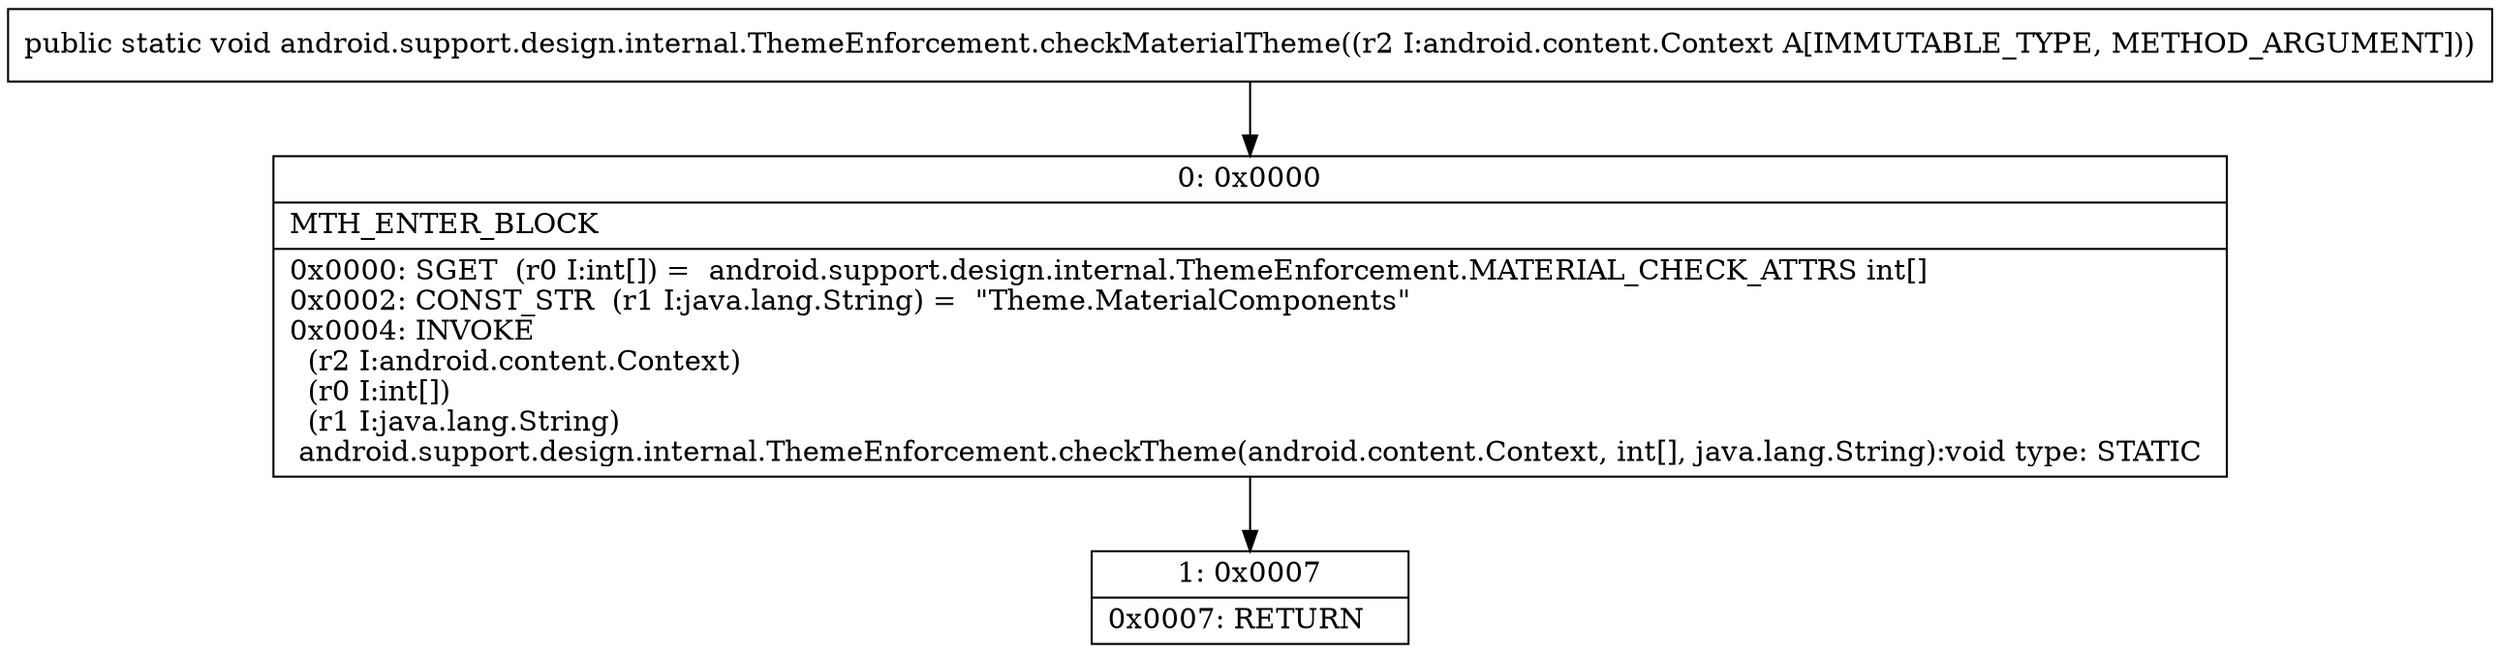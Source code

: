 digraph "CFG forandroid.support.design.internal.ThemeEnforcement.checkMaterialTheme(Landroid\/content\/Context;)V" {
Node_0 [shape=record,label="{0\:\ 0x0000|MTH_ENTER_BLOCK\l|0x0000: SGET  (r0 I:int[]) =  android.support.design.internal.ThemeEnforcement.MATERIAL_CHECK_ATTRS int[] \l0x0002: CONST_STR  (r1 I:java.lang.String) =  \"Theme.MaterialComponents\" \l0x0004: INVOKE  \l  (r2 I:android.content.Context)\l  (r0 I:int[])\l  (r1 I:java.lang.String)\l android.support.design.internal.ThemeEnforcement.checkTheme(android.content.Context, int[], java.lang.String):void type: STATIC \l}"];
Node_1 [shape=record,label="{1\:\ 0x0007|0x0007: RETURN   \l}"];
MethodNode[shape=record,label="{public static void android.support.design.internal.ThemeEnforcement.checkMaterialTheme((r2 I:android.content.Context A[IMMUTABLE_TYPE, METHOD_ARGUMENT])) }"];
MethodNode -> Node_0;
Node_0 -> Node_1;
}

